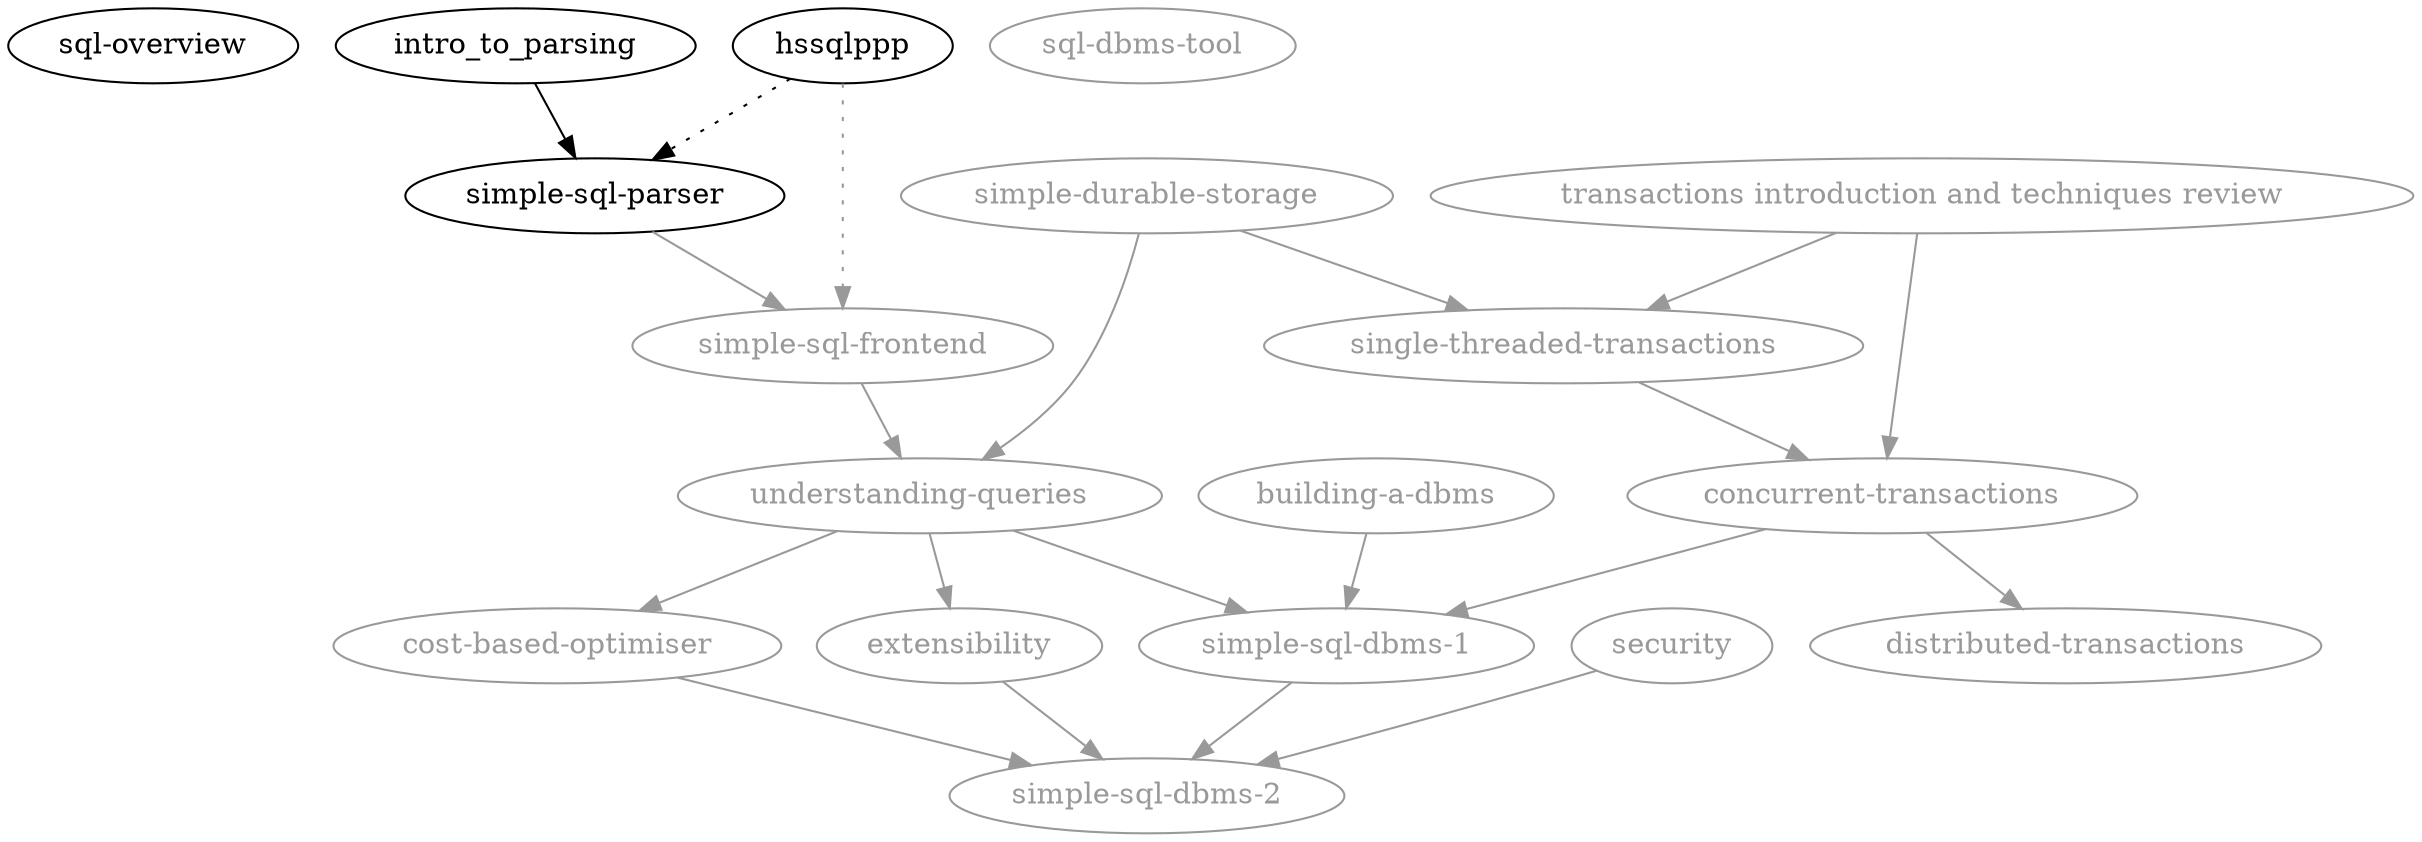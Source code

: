 
// dot -Tsvg projects_diagram.dot -o projects_diagram.svg

/*
digraph {


      hssqlppp[label="hssqlppp",URL="http://jakewheat.github.io/hssqlppp/latest"];

      so[label="sql-overview",URL="http://jakewheat.github.io/sql-overview/"];

      itp[label="intro_to_parsing",URL="http://jakewheat.github.io/intro_to_parsing/"];

      ssp[label="simple-sql-parser",URL="http://jakewheat.github.io/simple-sql-parser/latest/"];

      ssf[label="simple-sql-frontend",color=gray,fontcolor=gray];

      ssdbms[label="simple-sql-dbms",color=gray,fontcolor=gray];

      uq[label="understanding-queries",color=gray,fontcolor=gray];

      sds[label="simple-durable-storage",color=gray,fontcolor=gray];

      stt[label="single-threaded-transactions",color=gray,fontcolor=gray];

      ct[label="concurrent-transactions",color=gray,fontcolor=gray];

      dt[label="distributed-transactions",color=gray,fontcolor=gray];

      cbo[label="cost-based-optimiser",color=gray,fontcolor=gray];

      e[label="extensibility",color=gray,fontcolor=gray];

      tool[label="sql-dbms-tool",color=gray,fontcolor=gray];

      bdbms[label="building-a-dbms",color=gray,fontcolor=gray];

      sec[label="security",color=gray,fontcolor=gray];

      hssqlppp -> ssp [style=dotted];
      hssqlppp -> ssf [style=dotted];

      itp -> ssp;

      ssp -> ssf;

      ssf -> uq;

      sds -> uq;

      sds -> stt;

      stt -> ct;

      ct -> dt;

      ct -> ssdbms;

      uq -> cbo;

      cbo -> ssdbms;

      e -> ssdbms;

      sec -> ssdbms;

      uq -> e;

      bdbms -> ssdbms;
}

*/


digraph  {
        
  subgraph xcluster_docs {
          label="documentation and demos";
          
    so[label="sql-overview",URL="http://jakewheat.github.io/sql-overview/"];
    itp[label="intro_to_parsing",URL="http://jakewheat.github.io/intro_to_parsing/"];
    bdbms[label="building-a-dbms",color=gray60,fontcolor=gray60];
    sec[label="security",color=gray60,fontcolor=gray60];
    uq[label="understanding-queries",color=gray60,fontcolor=gray60];
    sds[label="simple-durable-storage",color=gray60,fontcolor=gray60];
    stt[label="single-threaded-transactions",color=gray60,fontcolor=gray60];
    ct[label="concurrent-transactions",color=gray60,fontcolor=gray60];
    dt[label="distributed-transactions",color=gray60,fontcolor=gray60];
    cbo[label="cost-based-optimiser",color=gray60,fontcolor=gray60];
    e[label="extensibility",color=gray60,fontcolor=gray60];
    tr[label="transactions introduction and techniques review",color=gray60,fontcolor=gray60];
  }

  subgraph xcluster_libs {
          label="libraries";
          
    hssqlppp[label="hssqlppp",URL="http://jakewheat.github.io/hssqlppp/latest"];
    ssp[label="simple-sql-parser",URL="http://jakewheat.github.io/simple-sql-parser/latest/"];
    ssf[label="simple-sql-frontend",color=gray60,fontcolor=gray60];
  }

  subgraph xcluster_exes {
          label="executables";
          
    ssdbms1[label="simple-sql-dbms-1",color=gray60,fontcolor=gray60];
    ssdbms2[label="simple-sql-dbms-2",color=gray60,fontcolor=gray60];
    tool[label="sql-dbms-tool",color=gray60,fontcolor=gray60];
  }


  /*
  missing:
  intro to ssf
  intro to transactions: combine with transactions techinques overview?
  */

  hssqlppp -> ssp [style=dotted]
  ;
  hssqlppp -> ssf [style=dotted,color=gray60];

  itp -> ssp;

  ssp -> ssf [color=gray60];

  ssf -> uq [color=gray60];

  sds -> uq [color=gray60];

  sds -> stt [color=gray60];

  stt -> ct [color=gray60];

  tr -> stt [color=gray60];
  tr -> ct [color=gray60];

  ct -> dt [color=gray60];

  ct -> ssdbms1 [color=gray60];

  ssdbms1 -> ssdbms2 [color=gray60];

  uq -> ssdbms1 [color=gray60];

  uq -> cbo [color=gray60];

  cbo -> ssdbms2 [color=gray60];

  e -> ssdbms2 [color=gray60];


  sec -> ssdbms2 [color=gray60];

  uq -> e [color=gray60];

  bdbms -> ssdbms1 [color=gray60];
}
